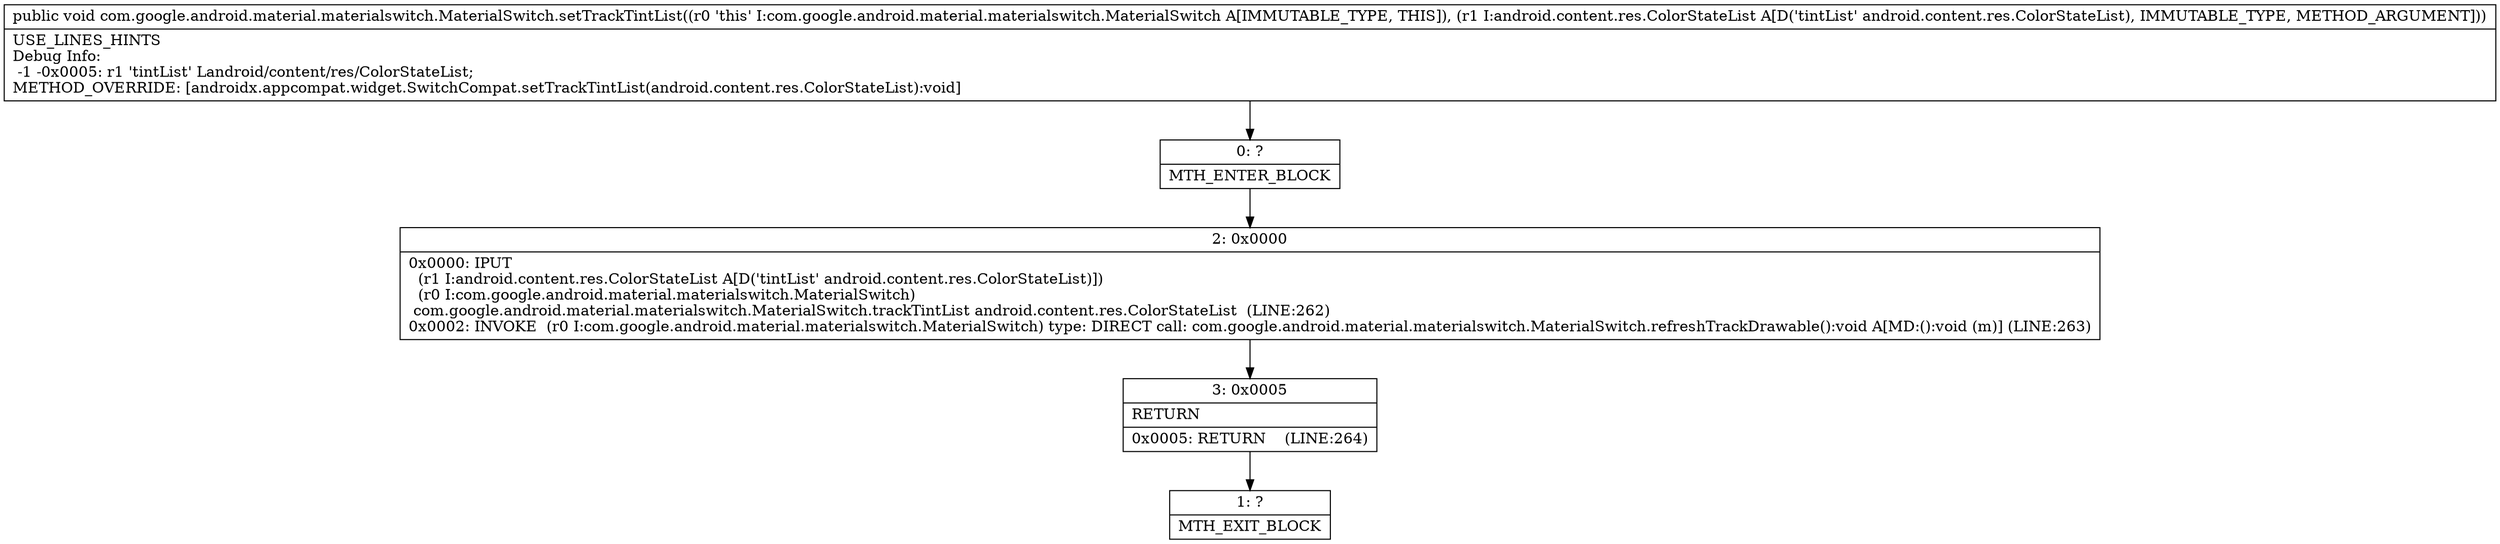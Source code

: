 digraph "CFG forcom.google.android.material.materialswitch.MaterialSwitch.setTrackTintList(Landroid\/content\/res\/ColorStateList;)V" {
Node_0 [shape=record,label="{0\:\ ?|MTH_ENTER_BLOCK\l}"];
Node_2 [shape=record,label="{2\:\ 0x0000|0x0000: IPUT  \l  (r1 I:android.content.res.ColorStateList A[D('tintList' android.content.res.ColorStateList)])\l  (r0 I:com.google.android.material.materialswitch.MaterialSwitch)\l com.google.android.material.materialswitch.MaterialSwitch.trackTintList android.content.res.ColorStateList  (LINE:262)\l0x0002: INVOKE  (r0 I:com.google.android.material.materialswitch.MaterialSwitch) type: DIRECT call: com.google.android.material.materialswitch.MaterialSwitch.refreshTrackDrawable():void A[MD:():void (m)] (LINE:263)\l}"];
Node_3 [shape=record,label="{3\:\ 0x0005|RETURN\l|0x0005: RETURN    (LINE:264)\l}"];
Node_1 [shape=record,label="{1\:\ ?|MTH_EXIT_BLOCK\l}"];
MethodNode[shape=record,label="{public void com.google.android.material.materialswitch.MaterialSwitch.setTrackTintList((r0 'this' I:com.google.android.material.materialswitch.MaterialSwitch A[IMMUTABLE_TYPE, THIS]), (r1 I:android.content.res.ColorStateList A[D('tintList' android.content.res.ColorStateList), IMMUTABLE_TYPE, METHOD_ARGUMENT]))  | USE_LINES_HINTS\lDebug Info:\l  \-1 \-0x0005: r1 'tintList' Landroid\/content\/res\/ColorStateList;\lMETHOD_OVERRIDE: [androidx.appcompat.widget.SwitchCompat.setTrackTintList(android.content.res.ColorStateList):void]\l}"];
MethodNode -> Node_0;Node_0 -> Node_2;
Node_2 -> Node_3;
Node_3 -> Node_1;
}

